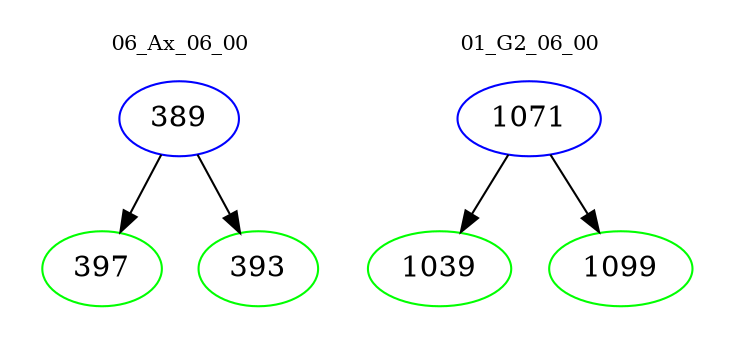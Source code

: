 digraph{
subgraph cluster_0 {
color = white
label = "06_Ax_06_00";
fontsize=10;
T0_389 [label="389", color="blue"]
T0_389 -> T0_397 [color="black"]
T0_397 [label="397", color="green"]
T0_389 -> T0_393 [color="black"]
T0_393 [label="393", color="green"]
}
subgraph cluster_1 {
color = white
label = "01_G2_06_00";
fontsize=10;
T1_1071 [label="1071", color="blue"]
T1_1071 -> T1_1039 [color="black"]
T1_1039 [label="1039", color="green"]
T1_1071 -> T1_1099 [color="black"]
T1_1099 [label="1099", color="green"]
}
}
